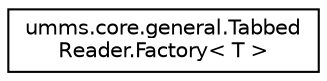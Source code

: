 digraph "Graphical Class Hierarchy"
{
  edge [fontname="Helvetica",fontsize="10",labelfontname="Helvetica",labelfontsize="10"];
  node [fontname="Helvetica",fontsize="10",shape=record];
  rankdir="LR";
  Node1 [label="umms.core.general.Tabbed\lReader.Factory\< T \>",height=0.2,width=0.4,color="black", fillcolor="white", style="filled",URL="$interfaceumms_1_1core_1_1general_1_1_tabbed_reader_1_1_factory_3_01_t_01_4.html"];
}
